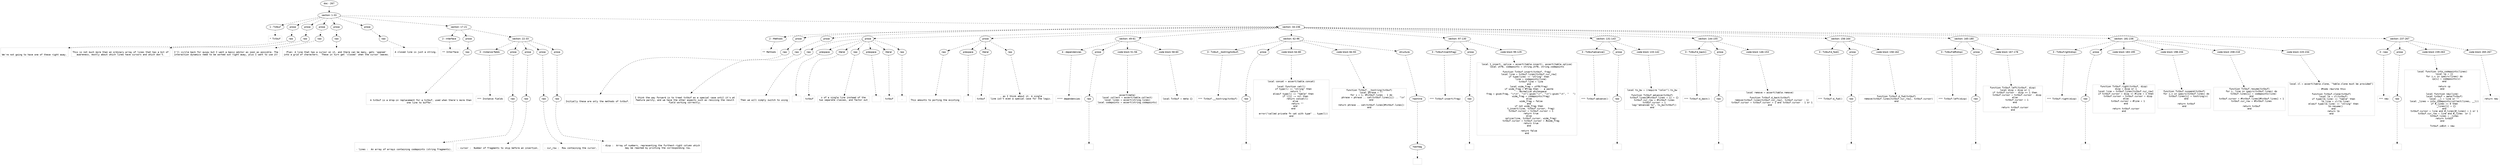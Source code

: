 digraph lpegNode {

node [fontname=Helvetica]
edge [style=dashed]

doc_0 [label="doc - 267"]


doc_0 -> { section_1}
{rank=same; section_1}

section_1 [label="section: 1-33"]


// END RANK doc_0

section_1 -> { header_2 prose_3 prose_4 prose_5 prose_6 prose_7 section_8 section_9}
{rank=same; header_2 prose_3 prose_4 prose_5 prose_6 prose_7 section_8 section_9}

header_2 [label="1 : Txtbuf"]

prose_3 [label="prose"]

prose_4 [label="prose"]

prose_5 [label="prose"]

prose_6 [label="prose"]

prose_7 [label="prose"]

section_8 [label="section: 17-21"]

section_9 [label="section: 34-236"]


// END RANK section_1

header_2 -> leaf_10
leaf_10  [color=Gray,shape=rectangle,fontname=Inconsolata,label="* Txtbuf"]
// END RANK header_2

prose_3 -> { raw_11}
{rank=same; raw_11}

raw_11 [label="raw"]


// END RANK prose_3

raw_11 -> leaf_12
leaf_12  [color=Gray,shape=rectangle,fontname=Inconsolata,label="

We're not going to have one of these right away.
"]
// END RANK raw_11

prose_4 -> { raw_13}
{rank=same; raw_13}

raw_13 [label="raw"]


// END RANK prose_4

raw_13 -> leaf_14
leaf_14  [color=Gray,shape=rectangle,fontname=Inconsolata,label="
This is not much more than an ordinary array of lines that has a bit of
awareness, mostly about which lines have cursors and which don't.
"]
// END RANK raw_13

prose_5 -> { raw_15}
{rank=same; raw_15}

raw_15 [label="raw"]


// END RANK prose_5

raw_15 -> leaf_16
leaf_16  [color=Gray,shape=rectangle,fontname=Inconsolata,label="
I'll circle back for quipu but I want a basic editor as soon as possible. The
interaction dynamics need to be worked out right away, plus I want to use it!
"]
// END RANK raw_15

prose_6 -> { raw_17}
{rank=same; raw_17}

raw_17 [label="raw"]


// END RANK prose_6

raw_17 -> leaf_18
leaf_18  [color=Gray,shape=rectangle,fontname=Inconsolata,label="
Plan: A line that has a cursor on it, and there can be many, gets 'opened'
into a grid of characters.  These in turn get 'closed' when the cursor leaves.
"]
// END RANK raw_17

prose_7 -> { raw_19}
{rank=same; raw_19}

raw_19 [label="raw"]


// END RANK prose_7

raw_19 -> leaf_20
leaf_20  [color=Gray,shape=rectangle,fontname=Inconsolata,label="
A closed line is just a string.

"]
// END RANK raw_19

section_8 -> { header_21 prose_22 section_23}
{rank=same; header_21 prose_22 section_23}

header_21 [label="2 : Interface"]

prose_22 [label="prose"]

section_23 [label="section: 22-33"]


// END RANK section_8

header_21 -> leaf_24
leaf_24  [color=Gray,shape=rectangle,fontname=Inconsolata,label="** Interface"]
// END RANK header_21

prose_22 -> { raw_25}
{rank=same; raw_25}

raw_25 [label="raw"]


// END RANK prose_22

raw_25 -> leaf_26
leaf_26  [color=Gray,shape=rectangle,fontname=Inconsolata,label="

  A txtbuf is a drop-in replacement for a txtbuf, used when there's more than
one line to buffer.
"]
// END RANK raw_25

section_23 -> { header_27 prose_28 prose_29 prose_30 prose_31}
{rank=same; header_27 prose_28 prose_29 prose_30 prose_31}

header_27 [label="3 : Instance fields"]

prose_28 [label="prose"]

prose_29 [label="prose"]

prose_30 [label="prose"]

prose_31 [label="prose"]


// END RANK section_23

header_27 -> leaf_32
leaf_32  [color=Gray,shape=rectangle,fontname=Inconsolata,label="*** Instance fields"]
// END RANK header_27

prose_28 -> { raw_33}
{rank=same; raw_33}

raw_33 [label="raw"]


// END RANK prose_28

raw_33 -> leaf_34
leaf_34  [color=Gray,shape=rectangle,fontname=Inconsolata,label="

- lines :  An array of arrays containing codepoints (string fragments).
"]
// END RANK raw_33

prose_29 -> { raw_35}
{rank=same; raw_35}

raw_35 [label="raw"]


// END RANK prose_29

raw_35 -> leaf_36
leaf_36  [color=Gray,shape=rectangle,fontname=Inconsolata,label="
- cursor :  Number of fragments to skip before an insertion.
"]
// END RANK raw_35

prose_30 -> { raw_37}
{rank=same; raw_37}

raw_37 [label="raw"]


// END RANK prose_30

raw_37 -> leaf_38
leaf_38  [color=Gray,shape=rectangle,fontname=Inconsolata,label="
- cur_row :  Row containing the cursor.
"]
// END RANK raw_37

prose_31 -> { raw_39}
{rank=same; raw_39}

raw_39 [label="raw"]


// END RANK prose_31

raw_39 -> leaf_40
leaf_40  [color=Gray,shape=rectangle,fontname=Inconsolata,label="
- disp :  Array of numbers, representing the furthest-right column which
          may be reached by printing the corresponding row.

"]
// END RANK raw_39

section_9 -> { header_41 prose_42 prose_43 prose_44 prose_45 section_46 section_47 section_48 section_49 section_50 section_51 section_52 section_53 section_54}
{rank=same; header_41 prose_42 prose_43 prose_44 prose_45 section_46 section_47 section_48 section_49 section_50 section_51 section_52 section_53 section_54}

header_41 [label="2 : Methods"]

prose_42 [label="prose"]

prose_43 [label="prose"]

prose_44 [label="prose"]

prose_45 [label="prose"]

section_46 [label="section: 49-61"]

section_47 [label="section: 62-96"]

section_48 [label="section: 97-130"]

section_49 [label="section: 131-143"]

section_50 [label="section: 144-155"]

section_51 [label="section: 156-164"]

section_52 [label="section: 165-180"]

section_53 [label="section: 181-236"]

section_54 [label="section: 237-267"]


// END RANK section_9

header_41 -> leaf_55
leaf_55  [color=Gray,shape=rectangle,fontname=Inconsolata,label="** Methods"]
// END RANK header_41

prose_42 -> { raw_56}
{rank=same; raw_56}

raw_56 [label="raw"]


// END RANK prose_42

raw_56 -> leaf_57
leaf_57  [color=Gray,shape=rectangle,fontname=Inconsolata,label="

Initially these are only the methods of txtbuf.
"]
// END RANK raw_56

prose_43 -> { raw_58}
{rank=same; raw_58}

raw_58 [label="raw"]


// END RANK prose_43

raw_58 -> leaf_59
leaf_59  [color=Gray,shape=rectangle,fontname=Inconsolata,label="
I think the way forward is to treat txtbuf as a special case until it's at
feature parity, and we have the other aspects such as resizing the result
field working correctly.
"]
// END RANK raw_58

prose_44 -> { raw_60 prespace_61 literal_62 raw_63 prespace_64 literal_65 raw_66}
{rank=same; raw_60 prespace_61 literal_62 raw_63 prespace_64 literal_65 raw_66}

raw_60 [label="raw"]

prespace_61 [label="prespace"]

literal_62 [label="literal"]

raw_63 [label="raw"]

prespace_64 [label="prespace"]

literal_65 [label="literal"]

raw_66 [label="raw"]


// END RANK prose_44

raw_60 -> leaf_67
leaf_67  [color=Gray,shape=rectangle,fontname=Inconsolata,label="
Then we will simply switch to using"]
// END RANK raw_60

prespace_61 -> leaf_68
leaf_68  [color=Gray,shape=rectangle,fontname=Inconsolata,label=" "]
// END RANK prespace_61

literal_62 -> leaf_69
leaf_69  [color=Gray,shape=rectangle,fontname=Inconsolata,label="txtbuf"]
// END RANK literal_62

raw_63 -> leaf_70
leaf_70  [color=Gray,shape=rectangle,fontname=Inconsolata,label="s of a single line instead of the
two separate classes, and factor out"]
// END RANK raw_63

prespace_64 -> leaf_71
leaf_71  [color=Gray,shape=rectangle,fontname=Inconsolata,label=" "]
// END RANK prespace_64

literal_65 -> leaf_72
leaf_72  [color=Gray,shape=rectangle,fontname=Inconsolata,label="txtbuf"]
// END RANK literal_65

raw_66 -> leaf_73
leaf_73  [color=Gray,shape=rectangle,fontname=Inconsolata,label=".
"]
// END RANK raw_66

prose_45 -> { raw_74 prespace_75 literal_76 raw_77}
{rank=same; raw_74 prespace_75 literal_76 raw_77}

raw_74 [label="raw"]

prespace_75 [label="prespace"]

literal_76 [label="literal"]

raw_77 [label="raw"]


// END RANK prose_45

raw_74 -> leaf_78
leaf_78  [color=Gray,shape=rectangle,fontname=Inconsolata,label="
This amounts to porting the existing"]
// END RANK raw_74

prespace_75 -> leaf_79
leaf_79  [color=Gray,shape=rectangle,fontname=Inconsolata,label=" "]
// END RANK prespace_75

literal_76 -> leaf_80
leaf_80  [color=Gray,shape=rectangle,fontname=Inconsolata,label="txtbuf"]
// END RANK literal_76

raw_77 -> leaf_81
leaf_81  [color=Gray,shape=rectangle,fontname=Inconsolata,label=", as I think about it. A single
line isn't even a special case for the logic.

"]
// END RANK raw_77

section_46 -> { header_82 prose_83 codeblock_84 codeblock_85}
{rank=same; header_82 prose_83 codeblock_84 codeblock_85}

header_82 [label="4 : dependencies"]

prose_83 [label="prose"]

codeblock_84 [label="code block 51-56"]

codeblock_85 [label="code block 58-60"]


// END RANK section_46

header_82 -> leaf_86
leaf_86  [color=Gray,shape=rectangle,fontname=Inconsolata,label="**** dependencies"]
// END RANK header_82

prose_83 -> { raw_87}
{rank=same; raw_87}

raw_87 [label="raw"]


// END RANK prose_83

raw_87 -> leaf_88
leaf_88  [color=Gray,shape=rectangle,fontname=Inconsolata,label="
"]
// END RANK raw_87

codeblock_84 -> leaf_89
leaf_89  [color=Gray,shape=rectangle,fontname=Inconsolata,label="assert(meta)
local collect = assert(table.collect)
local lines = assert(string.lines)
local codepoints = assert(string.codepoints)"]
// END RANK codeblock_84

codeblock_85 -> leaf_90
leaf_90  [color=Gray,shape=rectangle,fontname=Inconsolata,label="local Txtbuf = meta {}"]
// END RANK codeblock_85

section_47 -> { header_91 prose_92 codeblock_93 codeblock_94 structure_95}
{rank=same; header_91 prose_92 codeblock_93 codeblock_94 structure_95}

header_91 [label="3 : Txtbuf.__tostring(txtbuf)"]

prose_92 [label="prose"]

codeblock_93 [label="code block 64-80"]

codeblock_94 [label="code block 84-93"]

structure_95 [label="structure"]


// END RANK section_47

header_91 -> leaf_96
leaf_96  [color=Gray,shape=rectangle,fontname=Inconsolata,label="*** Txtbuf.__tostring(txtbuf)"]
// END RANK header_91

prose_92 -> { raw_97}
{rank=same; raw_97}

raw_97 [label="raw"]


// END RANK prose_92

raw_97 -> leaf_98
leaf_98  [color=Gray,shape=rectangle,fontname=Inconsolata,label="
"]
// END RANK raw_97

codeblock_93 -> leaf_99
leaf_99  [color=Gray,shape=rectangle,fontname=Inconsolata,label="local concat = assert(table.concat)

local function cat(l)
   if type(l) == \"string\" then
      return l
   elseif type(l) == \"table\" then
      if l[1] ~= nil then
         return concat(l)
      else
         return \"\"
      end
   end

   error(\"called private fn cat with type\" .. type(l))
end"]
// END RANK codeblock_93

codeblock_94 -> leaf_100
leaf_100  [color=Gray,shape=rectangle,fontname=Inconsolata,label="function Txtbuf.__tostring(txtbuf)
   local phrase = \"\"
   for i = 1, #txtbuf.lines - 1 do
      phrase = phrase .. cat(txtbuf.lines[i]) .. \"\\n\"
   end

   return phrase .. cat(txtbuf.lines[#txtbuf.lines])
end"]
// END RANK codeblock_94

structure_95 -> { hashline_101}
{rank=same; hashline_101}

hashline_101 [label="hashline"]


// END RANK structure_95

hashline_101 -> { hashtag_102}
{rank=same; hashtag_102}

hashtag_102 [label="hashtag"]


// END RANK hashline_101

hashtag_102 -> leaf_103
leaf_103  [color=Gray,shape=rectangle,fontname=Inconsolata,label=""]
// END RANK hashtag_102

section_48 -> { header_104 prose_105 codeblock_106}
{rank=same; header_104 prose_105 codeblock_106}

header_104 [label="3 : Txtbuf:insert(frag)"]

prose_105 [label="prose"]

codeblock_106 [label="code block 99-129"]


// END RANK section_48

header_104 -> leaf_107
leaf_107  [color=Gray,shape=rectangle,fontname=Inconsolata,label="*** Txtbuf:insert(frag)"]
// END RANK header_104

prose_105 -> { raw_108}
{rank=same; raw_108}

raw_108 [label="raw"]


// END RANK prose_105

raw_108 -> leaf_109
leaf_109  [color=Gray,shape=rectangle,fontname=Inconsolata,label="
"]
// END RANK raw_108

codeblock_106 -> leaf_110
leaf_110  [color=Gray,shape=rectangle,fontname=Inconsolata,label="local t_insert, splice = assert(table.insert), assert(table.splice)
local utf8, codepoints = string.utf8, string.codepoints

function Txtbuf.insert(txtbuf, frag)
   local line = txtbuf.lines[txtbuf.cur_row]
   if type(line) == \"string\" then
      line = codepoints(line)
      txtbuf.line = line
   end
   local wide_frag = utf8(frag)
   if wide_frag < #frag then -- a paste
      -- Normalize whitespace
      frag = gsub(frag, \"\\r\\n\", \"\\n\"):gsub(\"\\r\", \"\\n\"):gsub(\"\\t\", \"   \")
      wide_frag = codepoints(frag)
   else
      wide_frag = false
   end
   if not wide_frag then
      t_insert(line, txtbuf.cursor, frag)
      txtbuf.cursor = txtbuf.cursor + 1
      return true
   else
      splice(line, txtbuf.cursor, wide_frag)
      txtbuf.cursor = txtbuf.cursor + #wide_frag
      return true
   end

   return false
end"]
// END RANK codeblock_106

section_49 -> { header_111 prose_112 codeblock_113}
{rank=same; header_111 prose_112 codeblock_113}

header_111 [label="3 : Txtbuf:advance()"]

prose_112 [label="prose"]

codeblock_113 [label="code block 133-142"]


// END RANK section_49

header_111 -> leaf_114
leaf_114  [color=Gray,shape=rectangle,fontname=Inconsolata,label="*** Txtbuf:advance()"]
// END RANK header_111

prose_112 -> { raw_115}
{rank=same; raw_115}

raw_115 [label="raw"]


// END RANK prose_112

raw_115 -> leaf_116
leaf_116  [color=Gray,shape=rectangle,fontname=Inconsolata,label="
"]
// END RANK raw_115

codeblock_113 -> leaf_117
leaf_117  [color=Gray,shape=rectangle,fontname=Inconsolata,label="local ts_bw = (require \"color\").ts_bw

function Txtbuf.advance(txtbuf)
   txtbuf.lines[#txtbuf.lines + 1] = {}
   txtbuf.cur_row = #txtbuf.lines
   txtbuf.cursor = 1
   log(\"advanced %s\", ts_bw(txtbuf))
end"]
// END RANK codeblock_113

section_50 -> { header_118 prose_119 codeblock_120}
{rank=same; header_118 prose_119 codeblock_120}

header_118 [label="3 : Txtbuf:d_back()"]

prose_119 [label="prose"]

codeblock_120 [label="code block 146-153"]


// END RANK section_50

header_118 -> leaf_121
leaf_121  [color=Gray,shape=rectangle,fontname=Inconsolata,label="*** Txtbuf:d_back()"]
// END RANK header_118

prose_119 -> { raw_122}
{rank=same; raw_122}

raw_122 [label="raw"]


// END RANK prose_119

raw_122 -> leaf_123
leaf_123  [color=Gray,shape=rectangle,fontname=Inconsolata,label="
"]
// END RANK raw_122

codeblock_120 -> leaf_124
leaf_124  [color=Gray,shape=rectangle,fontname=Inconsolata,label="local remove = assert(table.remove)

function Txtbuf.d_back(txtbuf)
   remove(txtbuf.lines[txtbuf.cur_row], txtbuf.cursor - 1)
   txtbuf.cursor = txtbuf.cursor > 1 and txtbuf.cursor - 1 or 1
end"]
// END RANK codeblock_120

section_51 -> { header_125 prose_126 codeblock_127}
{rank=same; header_125 prose_126 codeblock_127}

header_125 [label="3 : Txtbuf:d_fwd()"]

prose_126 [label="prose"]

codeblock_127 [label="code block 158-162"]


// END RANK section_51

header_125 -> leaf_128
leaf_128  [color=Gray,shape=rectangle,fontname=Inconsolata,label="*** Txtbuf:d_fwd()"]
// END RANK header_125

prose_126 -> { raw_129}
{rank=same; raw_129}

raw_129 [label="raw"]


// END RANK prose_126

raw_129 -> leaf_130
leaf_130  [color=Gray,shape=rectangle,fontname=Inconsolata,label="
"]
// END RANK raw_129

codeblock_127 -> leaf_131
leaf_131  [color=Gray,shape=rectangle,fontname=Inconsolata,label="function Txtbuf.d_fwd(txtbuf)
   remove(txtbuf.lines[txtbuf.cur_row], txtbuf.cursor)
end"]
// END RANK codeblock_127

section_52 -> { header_132 prose_133 codeblock_134}
{rank=same; header_132 prose_133 codeblock_134}

header_132 [label="3 : Txtbuf:left(disp)"]

prose_133 [label="prose"]

codeblock_134 [label="code block 167-178"]


// END RANK section_52

header_132 -> leaf_135
leaf_135  [color=Gray,shape=rectangle,fontname=Inconsolata,label="*** Txtbuf:left(disp)"]
// END RANK header_132

prose_133 -> { raw_136}
{rank=same; raw_136}

raw_136 [label="raw"]


// END RANK prose_133

raw_136 -> leaf_137
leaf_137  [color=Gray,shape=rectangle,fontname=Inconsolata,label="
"]
// END RANK raw_136

codeblock_134 -> leaf_138
leaf_138  [color=Gray,shape=rectangle,fontname=Inconsolata,label="function Txtbuf.left(txtbuf, disp)
   local disp = disp or 1
   if txtbuf.cursor - disp >= 1 then
      txtbuf.cursor = txtbuf.cursor - disp
   else
      txtbuf.cursor = 1
   end

   return txtbuf.cursor
end"]
// END RANK codeblock_134

section_53 -> { header_139 prose_140 codeblock_141 codeblock_142 codeblock_143 codeblock_144}
{rank=same; header_139 prose_140 codeblock_141 codeblock_142 codeblock_143 codeblock_144}

header_139 [label="3 : Txtbuf:right(disp)"]

prose_140 [label="prose"]

codeblock_141 [label="code block 183-195"]

codeblock_142 [label="code block 198-206"]

codeblock_143 [label="code block 208-218"]

codeblock_144 [label="code block 220-234"]


// END RANK section_53

header_139 -> leaf_145
leaf_145  [color=Gray,shape=rectangle,fontname=Inconsolata,label="*** Txtbuf:right(disp)"]
// END RANK header_139

prose_140 -> { raw_146}
{rank=same; raw_146}

raw_146 [label="raw"]


// END RANK prose_140

raw_146 -> leaf_147
leaf_147  [color=Gray,shape=rectangle,fontname=Inconsolata,label="
"]
// END RANK raw_146

codeblock_141 -> leaf_148
leaf_148  [color=Gray,shape=rectangle,fontname=Inconsolata,label="function Txtbuf.right(txtbuf, disp)
   disp = disp or 1
   local line = txtbuf.lines[txtbuf.cur_row]
   if txtbuf.cursor + disp <= #line + 1 then
      txtbuf.cursor = txtbuf.cursor + disp
   else
      txtbuf.cursor = #line + 1
   end

   return txtbuf.cursor
end"]
// END RANK codeblock_141

codeblock_142 -> leaf_149
leaf_149  [color=Gray,shape=rectangle,fontname=Inconsolata,label="function Txtbuf.suspend(txtbuf)
   for i,v in ipairs(txtbuf.lines) do
      txtbuf.lines[i] = tostring(v)
   end

   return txtbuf
end"]
// END RANK codeblock_142

codeblock_143 -> leaf_150
leaf_150  [color=Gray,shape=rectangle,fontname=Inconsolata,label="function Txtbuf.resume(txtbuf)
   for i, line in ipairs(txtbuf.lines) do
      txtbuf.lines[i] = codepoints(line)
   end
   txtbuf.cursor = #txtbuf.lines[#txtbuf.lines] + 1
   txtbuf.cur_row = #txtbuf.lines

   return txtbuf
end"]
// END RANK codeblock_143

codeblock_144 -> leaf_151
leaf_151  [color=Gray,shape=rectangle,fontname=Inconsolata,label="local cl = assert(table.clone, \"table.clone must be provided\")

-- #todo rewrite this

function Txtbuf.clone(txtbuf)
   local lb = cl(txtbuf)
   if type(lb.line) == \"table\" then
      lb.line = cl(lb.line)
   elseif type(lb.line) == \"string\" then
      lb:resume()
   end
   return lb
end"]
// END RANK codeblock_144

section_54 -> { header_152 prose_153 codeblock_154 codeblock_155}
{rank=same; header_152 prose_153 codeblock_154 codeblock_155}

header_152 [label="3 : new"]

prose_153 [label="prose"]

codeblock_154 [label="code block 239-263"]

codeblock_155 [label="code block 265-267"]


// END RANK section_54

header_152 -> leaf_156
leaf_156  [color=Gray,shape=rectangle,fontname=Inconsolata,label="*** new"]
// END RANK header_152

prose_153 -> { raw_157}
{rank=same; raw_157}

raw_157 [label="raw"]


// END RANK prose_153

raw_157 -> leaf_158
leaf_158  [color=Gray,shape=rectangle,fontname=Inconsolata,label="
"]
// END RANK raw_157

codeblock_154 -> leaf_159
leaf_159  [color=Gray,shape=rectangle,fontname=Inconsolata,label="local function into_codepoints(lines)
   local cp = {}
   for i,v in ipairs(lines) do
      cp[i] = codepoints(v)
   end

   return cp
end

local function new(line)
   local txtbuf = meta(Txtbuf)
   local __l = line or \"\"
   local _lines = into_codepoints(collect(lines, __l))
   if #_lines == 0 then
      _lines[1] = {}
   end
   txtbuf.cursor = line and #_lines[#_lines] + 1 or 1
   txtbuf.cur_row = line and #_lines  or 1
   txtbuf.lines = _lines
   return txtbuf
end

Txtbuf.idEst = new"]
// END RANK codeblock_154

codeblock_155 -> leaf_160
leaf_160  [color=Gray,shape=rectangle,fontname=Inconsolata,label="return new"]
// END RANK codeblock_155


}
